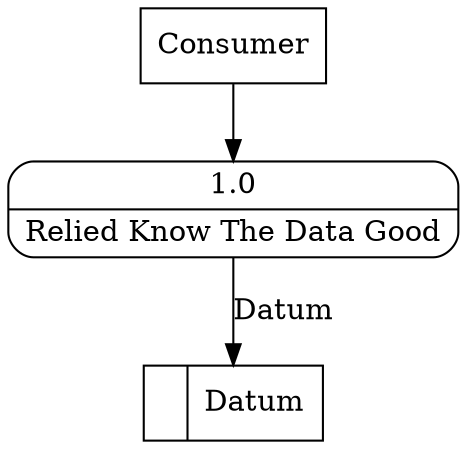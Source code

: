 digraph dfd2{ 
node[shape=record]
200 [label="<f0>  |<f1> Datum " ];
201 [label="Consumer" shape=box];
202 [label="{<f0> 1.0|<f1> Relied Know The Data Good }" shape=Mrecord];
201 -> 202
202 -> 200 [label="Datum"]
}